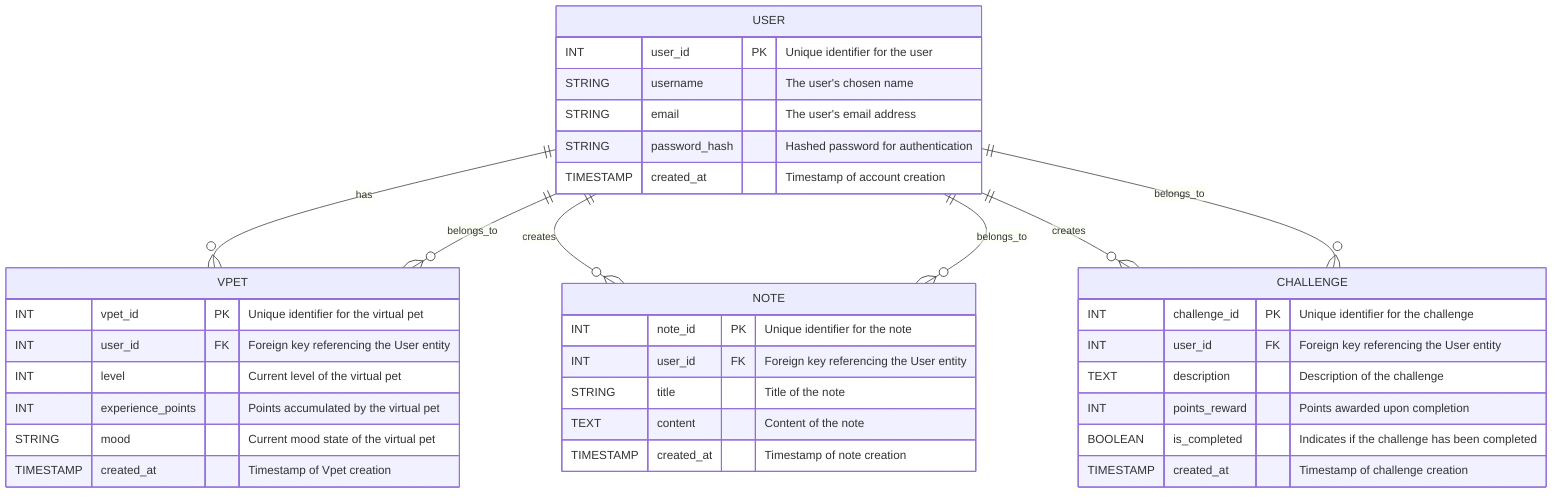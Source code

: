erDiagram
    USER {
        INT user_id PK "Unique identifier for the user"
        STRING username "The user's chosen name"
        STRING email "The user's email address"
        STRING password_hash "Hashed password for authentication"
        TIMESTAMP created_at "Timestamp of account creation"
    }

    VPET {
        INT vpet_id PK "Unique identifier for the virtual pet"
        INT user_id FK "Foreign key referencing the User entity"
        INT level "Current level of the virtual pet"
        INT experience_points "Points accumulated by the virtual pet"
        STRING mood "Current mood state of the virtual pet"
        TIMESTAMP created_at "Timestamp of Vpet creation"
    }

    NOTE {
        INT note_id PK "Unique identifier for the note"
        INT user_id FK "Foreign key referencing the User entity"
        STRING title "Title of the note"
        TEXT content "Content of the note"
        TIMESTAMP created_at "Timestamp of note creation"
    }

    CHALLENGE {
        INT challenge_id PK "Unique identifier for the challenge"
        INT user_id FK "Foreign key referencing the User entity"
        TEXT description "Description of the challenge"
        INT points_reward "Points awarded upon completion"
        BOOLEAN is_completed "Indicates if the challenge has been completed"
        TIMESTAMP created_at "Timestamp of challenge creation"
    }

    USER ||--o{ VPET : has
    USER ||--o{ NOTE : creates
    USER ||--o{ CHALLENGE : creates
    VPET }o--|| USER : belongs_to
    NOTE }o--|| USER : belongs_to
    CHALLENGE }o--|| USER : belongs_to